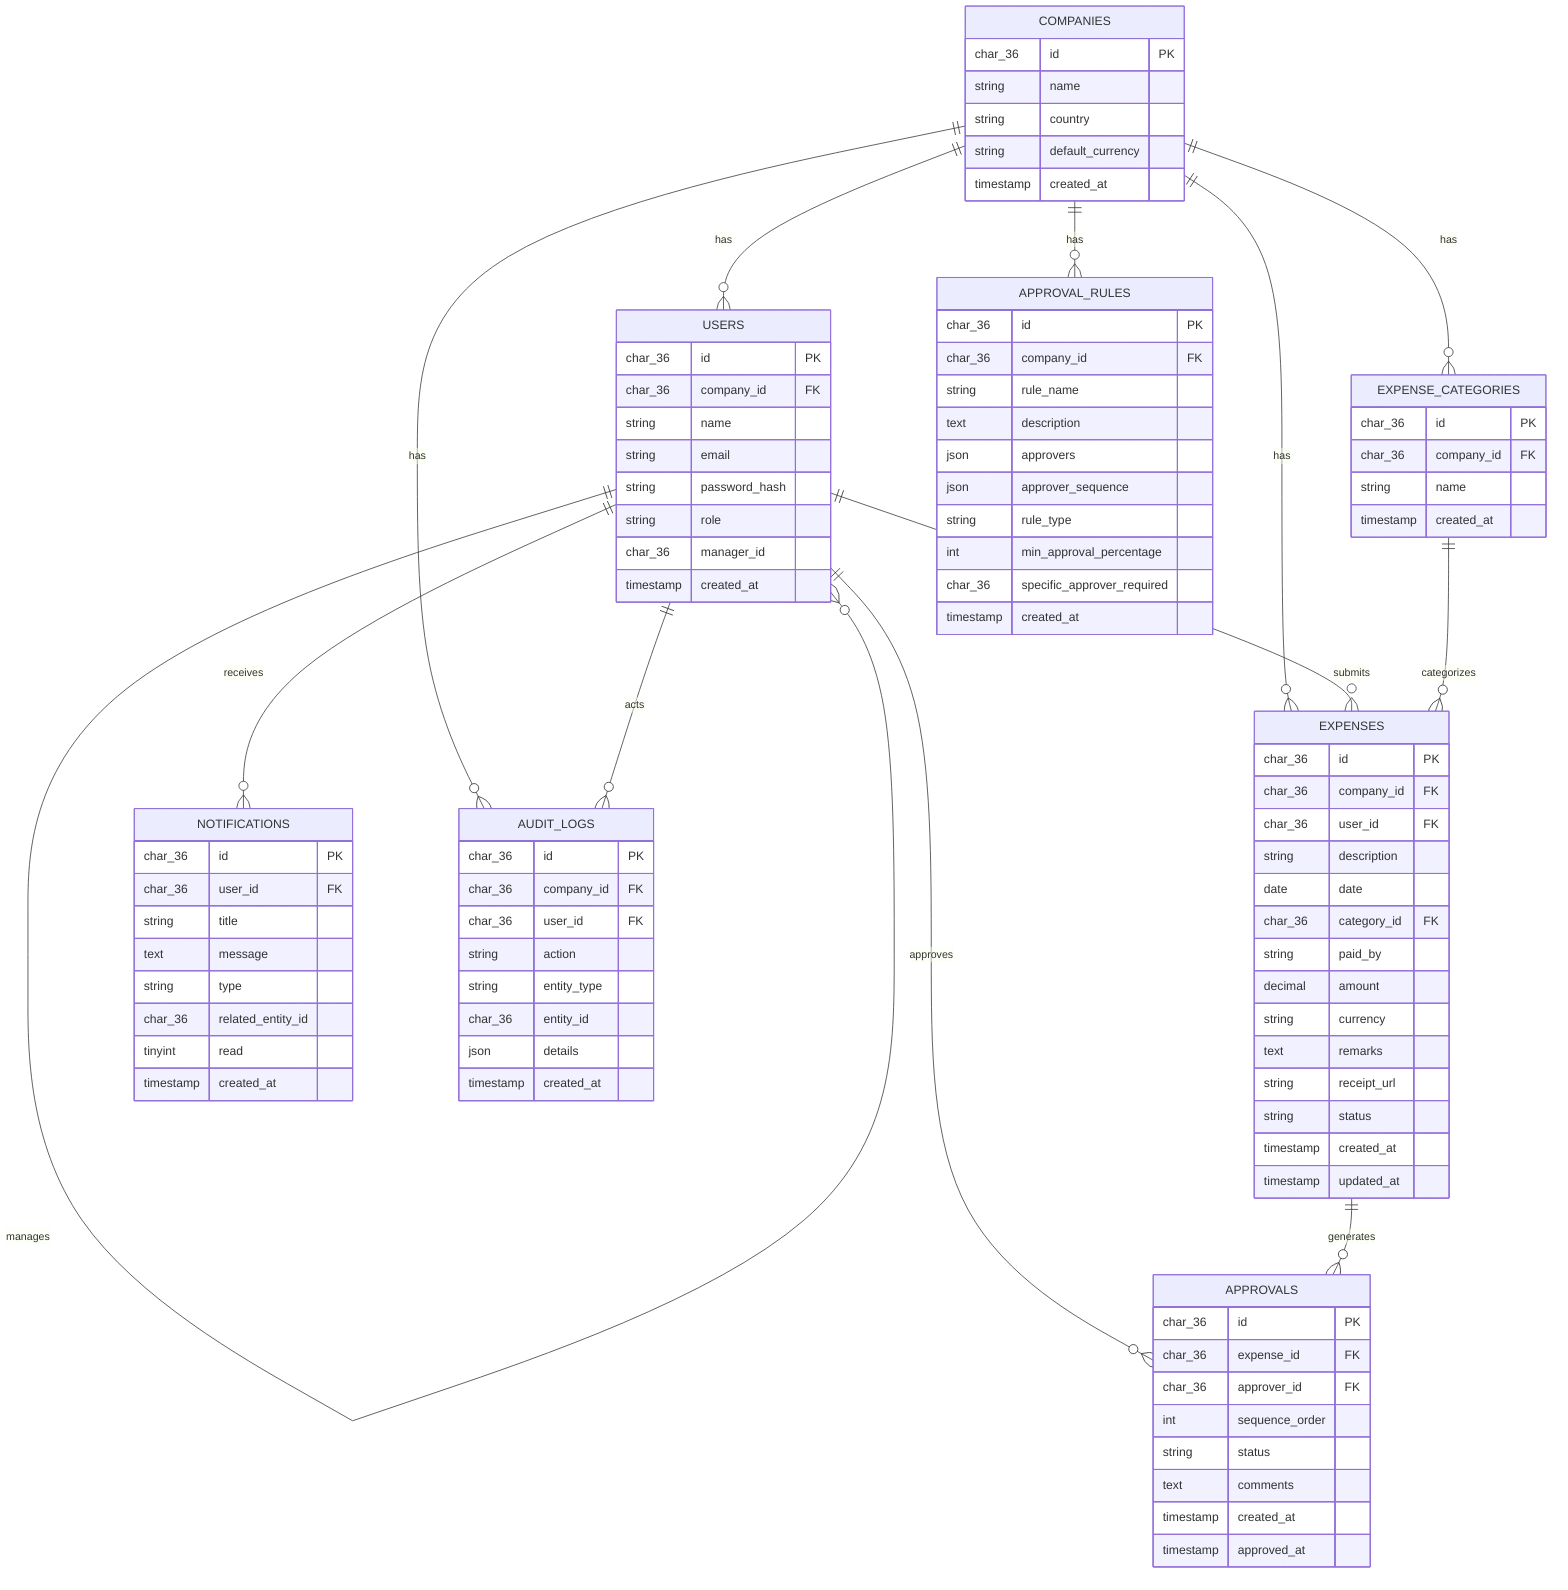 %% Mermaid ER diagram for Expense Management Platform
%% Save as PNG via mermaid-cli (see instructions below)

erDiagram
  COMPANIES {
    char_36 id PK
    string name
    string country
    string default_currency
    timestamp created_at
  }

  USERS {
    char_36 id PK
    char_36 company_id FK
    string name
    string email
    string password_hash
    string role
    char_36 manager_id
    timestamp created_at
  }

  EXPENSE_CATEGORIES {
    char_36 id PK
    char_36 company_id FK
    string name
    timestamp created_at
  }

  EXPENSES {
    char_36 id PK
    char_36 company_id FK
    char_36 user_id FK
    string description
    date date
    char_36 category_id FK
    string paid_by
    decimal amount
    string currency
    text remarks
    string receipt_url
    string status
    timestamp created_at
    timestamp updated_at
  }

  APPROVALS {
    char_36 id PK
    char_36 expense_id FK
    char_36 approver_id FK
    int sequence_order
    string status
    text comments
    timestamp created_at
    timestamp approved_at
  }

  NOTIFICATIONS {
    char_36 id PK
    char_36 user_id FK
    string title
    text message
    string type
    char_36 related_entity_id
    tinyint read
    timestamp created_at
  }

  APPROVAL_RULES {
    char_36 id PK
    char_36 company_id FK
    string rule_name
    text description
    json approvers
    json approver_sequence
    string rule_type
    int min_approval_percentage
    char_36 specific_approver_required
    timestamp created_at
  }

  AUDIT_LOGS {
    char_36 id PK
    char_36 company_id FK
    char_36 user_id FK
    string action
    string entity_type
    char_36 entity_id
    json details
    timestamp created_at
  }

  %% Relationships
  COMPANIES ||--o{ USERS : has
  COMPANIES ||--o{ EXPENSE_CATEGORIES : has
  COMPANIES ||--o{ EXPENSES : has
  COMPANIES ||--o{ APPROVAL_RULES : has
  COMPANIES ||--o{ AUDIT_LOGS : has

  USERS ||--o{ EXPENSES : submits
  USERS ||--o{ APPROVALS : approves
  USERS ||--o{ NOTIFICATIONS : receives
  USERS ||--o{ AUDIT_LOGS : acts
  USERS ||--o{ USERS : manages

  EXPENSE_CATEGORIES ||--o{ EXPENSES : categorizes
  EXPENSES ||--o{ APPROVALS : generates

  %% Optional note: NOTIFICATIONS.related_entity_id may reference different entities (expense/approval)